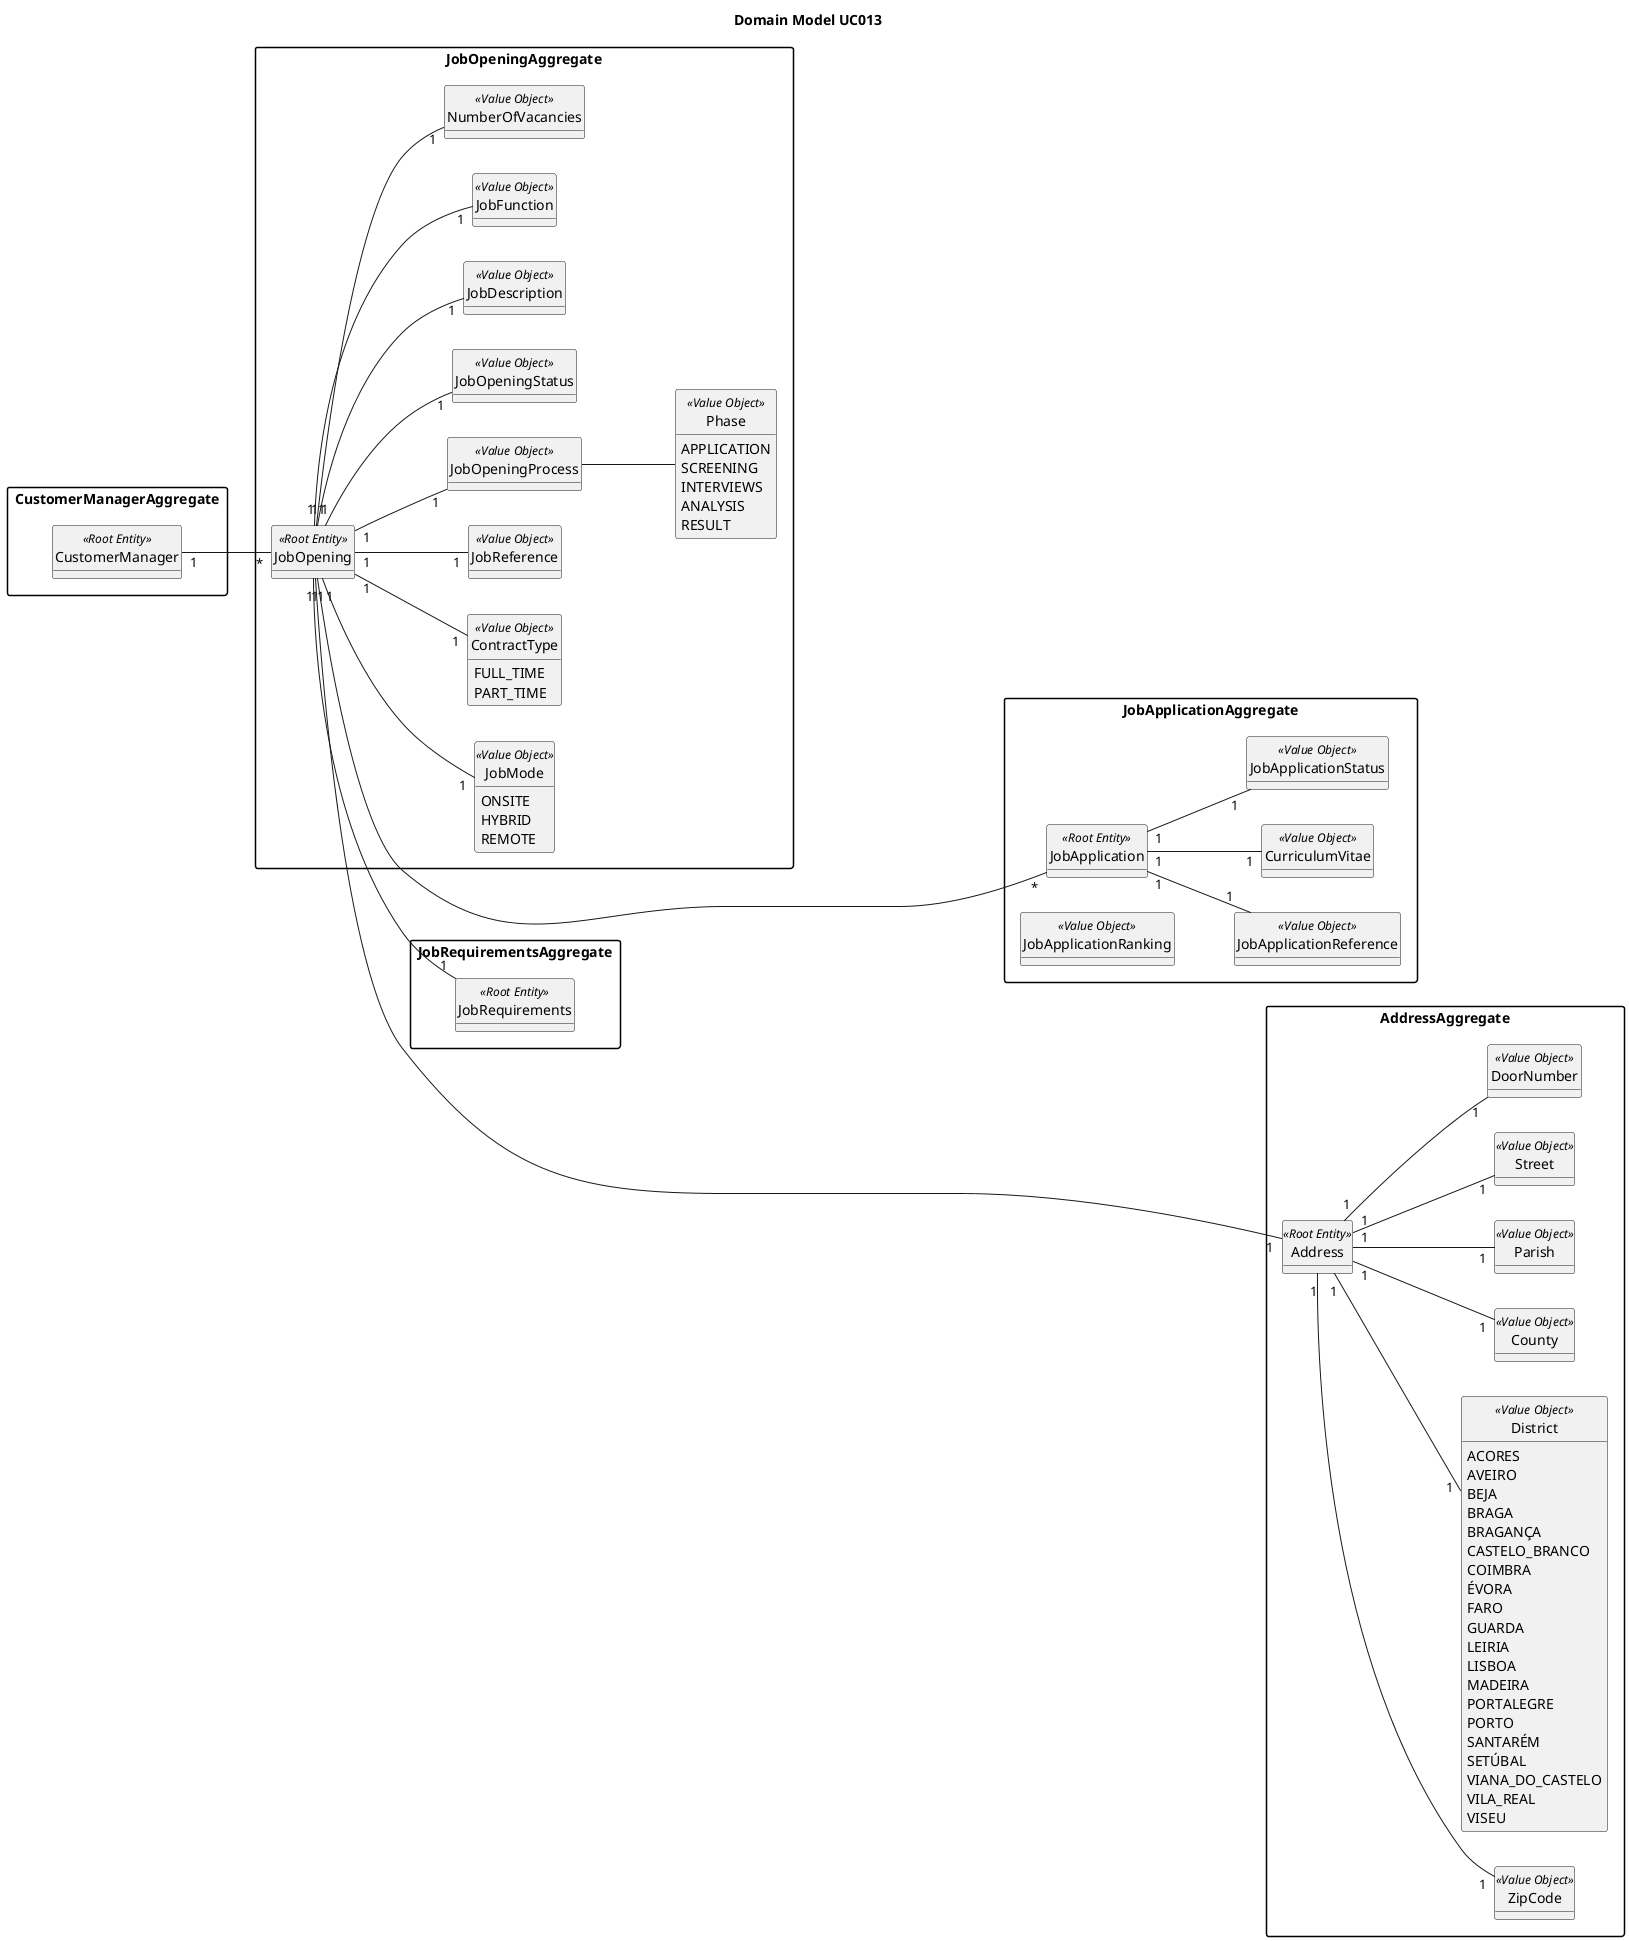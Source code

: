 @startuml
skinparam monochrome true
skinparam packageStyle rectangle
skinparam shadowing false

skinparam classAttributeIconSize 0

top to bottom direction
left to right direction

hide circle
hide methods

title Domain Model UC013
package CustomerManagerAggregate {
    class CustomerManager <<Root Entity>>
}


package JobApplicationAggregate {
    class JobApplication <<Root Entity>>
    class JobApplicationReference <<Value Object>>
    class CurriculumVitae <<Value Object>>
    class JobApplicationStatus <<Value Object>>
    class JobApplicationRanking <<Value Object>>
}


package JobRequirementsAggregate {
    class JobRequirements <<Root Entity>>
}
package JobOpeningAggregate {
    class JobOpening <<Root Entity>>
    enum JobMode <<Value Object>> {
        ONSITE
        HYBRID
        REMOTE
    }
    class ContractType <<Value Object>> {
        FULL_TIME
        PART_TIME
    }
    class JobReference <<Value Object>>
    class JobOpeningProcess <<Value Object>>
    class JobOpeningStatus <<Value Object>>
    enum Phase <<Value Object>> {
        APPLICATION
        SCREENING
        INTERVIEWS
        ANALYSIS
        RESULT
    }
    class JobDescription <<Value Object>>
    class JobFunction <<Value Object>>
    class NumberOfVacancies <<Value Object>>
}


package AddressAggregate {
    class Address <<Root Entity>>
    class ZipCode <<Value Object>>
    enum District <<Value Object>> {
        ACORES
        AVEIRO
        BEJA
        BRAGA
        BRAGANÇA
        CASTELO_BRANCO
        COIMBRA
        ÉVORA
        FARO
        GUARDA
        LEIRIA
        LISBOA
        MADEIRA
        PORTALEGRE
        PORTO
        SANTARÉM
        SETÚBAL
        VIANA_DO_CASTELO
        VILA_REAL
        VISEU
    }
    class County <<Value Object>>
    class Parish <<Value Object>>
    class Street <<Value Object>>
    class DoorNumber <<Value Object>>
}
JobApplication "1" -- "1" JobApplicationReference
JobApplication "1" -- "1" CurriculumVitae
JobApplication "1" -- "1" JobApplicationStatus
CustomerManager "1" -- "*" JobOpening

JobOpening "1" -------- "1" Address
JobOpening "1" ------- "*" JobApplication
JobOpening "1" -- "1" JobMode
JobOpening "1" -- "1" ContractType
JobOpening "1" -- "1" JobReference
JobOpening "1" -- "1" JobOpeningStatus
JobOpening "1" -- "1" JobDescription
JobOpening "1" -- "1" JobFunction
JobOpening "1" -- "1" JobRequirements
JobOpening "1" -- "1" NumberOfVacancies

JobOpening "1" -- "1" JobOpeningProcess
JobOpeningProcess -- Phase

Address "1" -- "1" ZipCode
Address "1" -- "1" District
Address "1" -- "1" County
Address "1" -- "1" Parish
Address "1" -- "1" Street
Address "1" -- "1" DoorNumber

@enduml